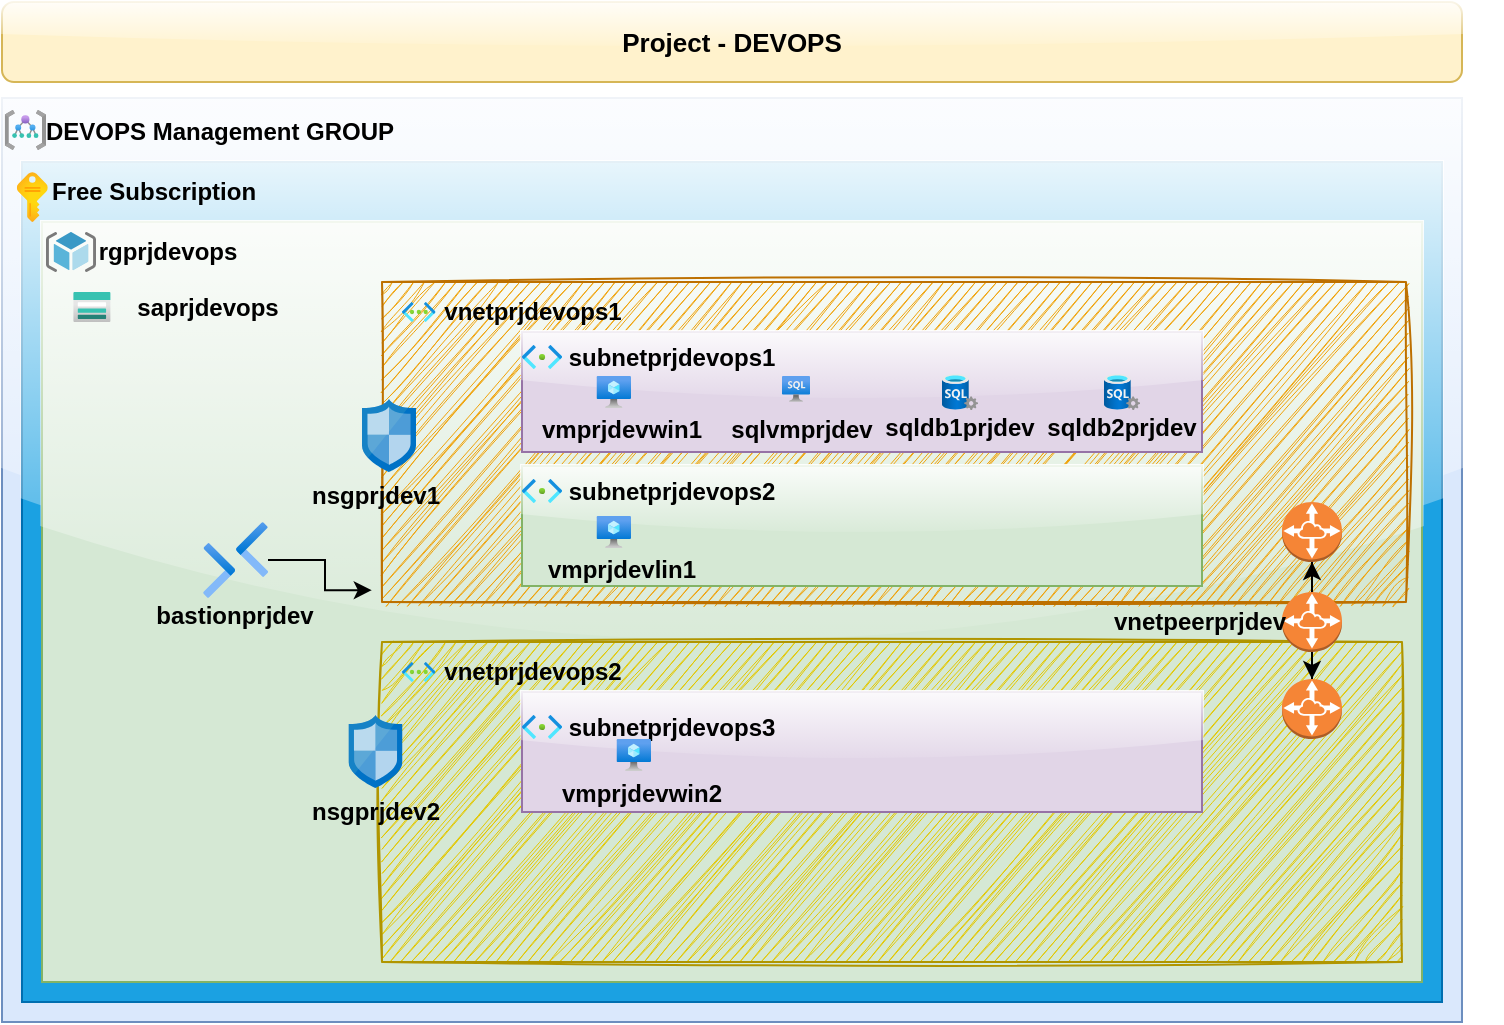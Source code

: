 <mxfile version="24.4.0" type="device">
  <diagram name="Page-1" id="5GorJd14CklO84B1OcnL">
    <mxGraphModel dx="880" dy="542" grid="1" gridSize="10" guides="1" tooltips="1" connect="1" arrows="1" fold="1" page="1" pageScale="1" pageWidth="827" pageHeight="1169" math="0" shadow="0">
      <root>
        <mxCell id="0" />
        <mxCell id="1" parent="0" />
        <mxCell id="tZQyq-lch37ynPJjd143-1" value="&lt;font style=&quot;font-size: 13px;&quot;&gt;&lt;b&gt;Project - DEVOPS&lt;/b&gt;&lt;/font&gt;" style="rounded=1;whiteSpace=wrap;html=1;align=center;labelBackgroundColor=none;fillColor=#fff2cc;strokeColor=#d6b656;shadow=0;glass=1;" vertex="1" parent="1">
          <mxGeometry x="9" y="30" width="730" height="40" as="geometry" />
        </mxCell>
        <mxCell id="tZQyq-lch37ynPJjd143-2" value="" style="rounded=0;whiteSpace=wrap;html=1;align=left;fillColor=#dae8fc;strokeColor=#6c8ebf;glass=1;" vertex="1" parent="1">
          <mxGeometry x="9" y="78" width="730" height="462" as="geometry" />
        </mxCell>
        <mxCell id="tZQyq-lch37ynPJjd143-3" value="&lt;h1 style=&quot;margin-top: 0px;&quot;&gt;&lt;font style=&quot;font-size: 12px;&quot;&gt;DEVOPS Management GROUP&lt;/font&gt;&lt;/h1&gt;" style="text;html=1;whiteSpace=wrap;overflow=hidden;rounded=0;" vertex="1" parent="1">
          <mxGeometry x="29" y="70" width="730" height="40" as="geometry" />
        </mxCell>
        <mxCell id="tZQyq-lch37ynPJjd143-5" value="" style="rounded=0;whiteSpace=wrap;html=1;fillColor=#1ba1e2;strokeColor=#006EAF;glass=1;fontColor=#ffffff;" vertex="1" parent="1">
          <mxGeometry x="19" y="110" width="710" height="420" as="geometry" />
        </mxCell>
        <mxCell id="tZQyq-lch37ynPJjd143-6" value="&lt;h1 style=&quot;margin-top: 0px;&quot;&gt;&lt;font style=&quot;font-size: 12px;&quot;&gt;Free Subscription&lt;/font&gt;&lt;/h1&gt;" style="text;html=1;whiteSpace=wrap;overflow=hidden;rounded=0;" vertex="1" parent="1">
          <mxGeometry x="32" y="100" width="110" height="30" as="geometry" />
        </mxCell>
        <mxCell id="tZQyq-lch37ynPJjd143-8" value="" style="rounded=0;whiteSpace=wrap;html=1;fillColor=#d5e8d4;strokeColor=#82b366;glass=1;" vertex="1" parent="1">
          <mxGeometry x="29" y="140" width="690" height="380" as="geometry" />
        </mxCell>
        <mxCell id="tZQyq-lch37ynPJjd143-9" value="&lt;div style=&quot;line-height: 19px;&quot;&gt;&lt;b&gt;rgprjdevops&lt;/b&gt;&lt;/div&gt;" style="text;html=1;align=center;verticalAlign=middle;whiteSpace=wrap;rounded=0;" vertex="1" parent="1">
          <mxGeometry x="32" y="140" width="120" height="30" as="geometry" />
        </mxCell>
        <mxCell id="tZQyq-lch37ynPJjd143-10" value="" style="image;sketch=0;aspect=fixed;html=1;points=[];align=center;fontSize=12;image=img/lib/mscae/ResourceGroup.svg;" vertex="1" parent="1">
          <mxGeometry x="31" y="145" width="25" height="20" as="geometry" />
        </mxCell>
        <mxCell id="tZQyq-lch37ynPJjd143-11" value="" style="image;aspect=fixed;html=1;points=[];align=center;fontSize=12;image=img/lib/azure2/general/Subscriptions.svg;" vertex="1" parent="1">
          <mxGeometry x="16.41" y="115" width="15.49" height="25" as="geometry" />
        </mxCell>
        <mxCell id="tZQyq-lch37ynPJjd143-12" value="" style="image;aspect=fixed;html=1;points=[];align=center;fontSize=12;image=img/lib/azure2/general/Management_Groups.svg;" vertex="1" parent="1">
          <mxGeometry x="10.37" y="84" width="20.63" height="20" as="geometry" />
        </mxCell>
        <mxCell id="tZQyq-lch37ynPJjd143-15" value="" style="rounded=0;whiteSpace=wrap;html=1;fillColor=#f0a30a;strokeColor=#BD7000;sketch=1;curveFitting=1;jiggle=2;fontColor=#000000;" vertex="1" parent="1">
          <mxGeometry x="199" y="170" width="512" height="160" as="geometry" />
        </mxCell>
        <mxCell id="tZQyq-lch37ynPJjd143-16" value="" style="rounded=0;whiteSpace=wrap;html=1;fillColor=#e3c800;strokeColor=#B09500;sketch=1;curveFitting=1;jiggle=2;fontColor=#000000;" vertex="1" parent="1">
          <mxGeometry x="199" y="350" width="510" height="160" as="geometry" />
        </mxCell>
        <mxCell id="tZQyq-lch37ynPJjd143-17" value="&lt;b&gt;vnetprjdevops1&lt;/b&gt;" style="text;html=1;align=center;verticalAlign=middle;whiteSpace=wrap;rounded=0;" vertex="1" parent="1">
          <mxGeometry x="209" y="175" width="131" height="20" as="geometry" />
        </mxCell>
        <mxCell id="tZQyq-lch37ynPJjd143-18" value="&lt;b&gt;vnetprjdevops2&lt;/b&gt;" style="text;html=1;align=center;verticalAlign=middle;whiteSpace=wrap;rounded=0;" vertex="1" parent="1">
          <mxGeometry x="209" y="355" width="131" height="20" as="geometry" />
        </mxCell>
        <mxCell id="tZQyq-lch37ynPJjd143-19" value="" style="image;aspect=fixed;html=1;points=[];align=center;fontSize=12;image=img/lib/azure2/networking/Virtual_Networks.svg;" vertex="1" parent="1">
          <mxGeometry x="209" y="180" width="16.75" height="10" as="geometry" />
        </mxCell>
        <mxCell id="tZQyq-lch37ynPJjd143-20" value="" style="image;aspect=fixed;html=1;points=[];align=center;fontSize=12;image=img/lib/azure2/networking/Virtual_Networks.svg;" vertex="1" parent="1">
          <mxGeometry x="209" y="360" width="16.75" height="10" as="geometry" />
        </mxCell>
        <mxCell id="tZQyq-lch37ynPJjd143-21" value="" style="rounded=0;whiteSpace=wrap;html=1;fillColor=#e1d5e7;strokeColor=#9673a6;glass=1;" vertex="1" parent="1">
          <mxGeometry x="269" y="195" width="340" height="60" as="geometry" />
        </mxCell>
        <mxCell id="tZQyq-lch37ynPJjd143-22" value="" style="rounded=0;whiteSpace=wrap;html=1;fillColor=#d5e8d4;strokeColor=#82b366;glass=1;" vertex="1" parent="1">
          <mxGeometry x="269" y="262" width="340" height="60" as="geometry" />
        </mxCell>
        <mxCell id="tZQyq-lch37ynPJjd143-23" value="" style="rounded=0;whiteSpace=wrap;html=1;fillColor=#e1d5e7;strokeColor=#9673a6;glass=1;" vertex="1" parent="1">
          <mxGeometry x="269" y="375" width="340" height="60" as="geometry" />
        </mxCell>
        <mxCell id="tZQyq-lch37ynPJjd143-25" value="&lt;b&gt;subnetprjdevops1&lt;/b&gt;" style="text;html=1;align=center;verticalAlign=middle;whiteSpace=wrap;rounded=0;" vertex="1" parent="1">
          <mxGeometry x="289" y="195" width="110" height="25" as="geometry" />
        </mxCell>
        <mxCell id="tZQyq-lch37ynPJjd143-26" value="" style="image;aspect=fixed;html=1;points=[];align=center;fontSize=12;image=img/lib/azure2/networking/Subnet.svg;" vertex="1" parent="1">
          <mxGeometry x="269" y="201.51" width="20" height="11.98" as="geometry" />
        </mxCell>
        <mxCell id="tZQyq-lch37ynPJjd143-29" value="&lt;b&gt;subnetprjdevops2&lt;/b&gt;" style="text;html=1;align=center;verticalAlign=middle;whiteSpace=wrap;rounded=0;" vertex="1" parent="1">
          <mxGeometry x="289" y="262" width="110" height="25" as="geometry" />
        </mxCell>
        <mxCell id="tZQyq-lch37ynPJjd143-30" value="" style="image;aspect=fixed;html=1;points=[];align=center;fontSize=12;image=img/lib/azure2/networking/Subnet.svg;" vertex="1" parent="1">
          <mxGeometry x="269" y="268.51" width="20" height="11.98" as="geometry" />
        </mxCell>
        <mxCell id="tZQyq-lch37ynPJjd143-31" value="&lt;b&gt;subnetprjdevops3&lt;/b&gt;" style="text;html=1;align=center;verticalAlign=middle;whiteSpace=wrap;rounded=0;" vertex="1" parent="1">
          <mxGeometry x="289" y="380" width="110" height="25" as="geometry" />
        </mxCell>
        <mxCell id="tZQyq-lch37ynPJjd143-32" value="" style="image;aspect=fixed;html=1;points=[];align=center;fontSize=12;image=img/lib/azure2/networking/Subnet.svg;" vertex="1" parent="1">
          <mxGeometry x="269" y="386.51" width="20" height="11.98" as="geometry" />
        </mxCell>
        <mxCell id="tZQyq-lch37ynPJjd143-33" value="" style="image;sketch=0;aspect=fixed;html=1;points=[];align=center;fontSize=12;image=img/lib/mscae/Network_Security_Groups_Classic.svg;" vertex="1" parent="1">
          <mxGeometry x="189" y="228.51" width="27" height="36.49" as="geometry" />
        </mxCell>
        <mxCell id="tZQyq-lch37ynPJjd143-34" value="&lt;b&gt;nsgprjdev1&lt;/b&gt;" style="text;html=1;align=center;verticalAlign=middle;whiteSpace=wrap;rounded=0;" vertex="1" parent="1">
          <mxGeometry x="159" y="262" width="73.5" height="30" as="geometry" />
        </mxCell>
        <mxCell id="tZQyq-lch37ynPJjd143-35" value="" style="image;sketch=0;aspect=fixed;html=1;points=[];align=center;fontSize=12;image=img/lib/mscae/Network_Security_Groups_Classic.svg;" vertex="1" parent="1">
          <mxGeometry x="182.25" y="386.51" width="27" height="36.49" as="geometry" />
        </mxCell>
        <mxCell id="tZQyq-lch37ynPJjd143-36" value="&lt;b&gt;nsgprjdev2&lt;/b&gt;" style="text;html=1;align=center;verticalAlign=middle;whiteSpace=wrap;rounded=0;" vertex="1" parent="1">
          <mxGeometry x="165.75" y="420" width="60" height="30" as="geometry" />
        </mxCell>
        <mxCell id="tZQyq-lch37ynPJjd143-37" value="" style="image;aspect=fixed;html=1;points=[];align=center;fontSize=12;image=img/lib/azure2/compute/Virtual_Machine.svg;" vertex="1" parent="1">
          <mxGeometry x="306.25" y="217" width="17.25" height="16" as="geometry" />
        </mxCell>
        <mxCell id="tZQyq-lch37ynPJjd143-40" value="&lt;b&gt;vmprjdevwin1&lt;/b&gt;" style="text;html=1;align=center;verticalAlign=middle;whiteSpace=wrap;rounded=0;" vertex="1" parent="1">
          <mxGeometry x="269" y="230" width="100" height="28.51" as="geometry" />
        </mxCell>
        <mxCell id="tZQyq-lch37ynPJjd143-41" value="" style="image;aspect=fixed;html=1;points=[];align=center;fontSize=12;image=img/lib/azure2/compute/Virtual_Machine.svg;" vertex="1" parent="1">
          <mxGeometry x="306.25" y="287" width="17.25" height="16" as="geometry" />
        </mxCell>
        <mxCell id="tZQyq-lch37ynPJjd143-42" value="&lt;b&gt;vmprjdevlin1&lt;/b&gt;" style="text;html=1;align=center;verticalAlign=middle;whiteSpace=wrap;rounded=0;" vertex="1" parent="1">
          <mxGeometry x="269" y="300" width="100" height="28.51" as="geometry" />
        </mxCell>
        <mxCell id="tZQyq-lch37ynPJjd143-43" value="" style="image;aspect=fixed;html=1;points=[];align=center;fontSize=12;image=img/lib/azure2/compute/Virtual_Machine.svg;" vertex="1" parent="1">
          <mxGeometry x="316.25" y="398.49" width="17.25" height="16" as="geometry" />
        </mxCell>
        <mxCell id="tZQyq-lch37ynPJjd143-44" value="&lt;b&gt;vmprjdevwin2&lt;/b&gt;" style="text;html=1;align=center;verticalAlign=middle;whiteSpace=wrap;rounded=0;" vertex="1" parent="1">
          <mxGeometry x="279" y="411.49" width="100" height="28.51" as="geometry" />
        </mxCell>
        <mxCell id="tZQyq-lch37ynPJjd143-46" value="" style="image;aspect=fixed;html=1;points=[];align=center;fontSize=12;image=img/lib/azure2/databases/Azure_SQL_VM.svg;" vertex="1" parent="1">
          <mxGeometry x="399" y="216.87" width="14" height="13.13" as="geometry" />
        </mxCell>
        <mxCell id="tZQyq-lch37ynPJjd143-47" value="&lt;b&gt;sqlvmprjdev&lt;/b&gt;" style="text;html=1;align=center;verticalAlign=middle;whiteSpace=wrap;rounded=0;" vertex="1" parent="1">
          <mxGeometry x="359" y="230" width="100" height="28.51" as="geometry" />
        </mxCell>
        <mxCell id="tZQyq-lch37ynPJjd143-48" value="" style="image;aspect=fixed;html=1;points=[];align=center;fontSize=12;image=img/lib/azure2/databases/SQL_Server.svg;" vertex="1" parent="1">
          <mxGeometry x="479" y="216" width="18" height="18" as="geometry" />
        </mxCell>
        <mxCell id="tZQyq-lch37ynPJjd143-49" value="&lt;b&gt;sqldb1prjdev&lt;/b&gt;" style="text;html=1;align=center;verticalAlign=middle;whiteSpace=wrap;rounded=0;" vertex="1" parent="1">
          <mxGeometry x="438" y="228.51" width="100" height="28.51" as="geometry" />
        </mxCell>
        <mxCell id="tZQyq-lch37ynPJjd143-50" value="" style="image;aspect=fixed;html=1;points=[];align=center;fontSize=12;image=img/lib/azure2/databases/SQL_Server.svg;" vertex="1" parent="1">
          <mxGeometry x="560" y="216" width="18" height="18" as="geometry" />
        </mxCell>
        <mxCell id="tZQyq-lch37ynPJjd143-51" value="&lt;b&gt;sqldb2prjdev&lt;/b&gt;" style="text;html=1;align=center;verticalAlign=middle;whiteSpace=wrap;rounded=0;" vertex="1" parent="1">
          <mxGeometry x="519" y="228.51" width="100" height="28.51" as="geometry" />
        </mxCell>
        <mxCell id="tZQyq-lch37ynPJjd143-54" value="" style="edgeStyle=orthogonalEdgeStyle;rounded=0;orthogonalLoop=1;jettySize=auto;html=1;" edge="1" parent="1" source="tZQyq-lch37ynPJjd143-52" target="tZQyq-lch37ynPJjd143-53">
          <mxGeometry relative="1" as="geometry" />
        </mxCell>
        <mxCell id="tZQyq-lch37ynPJjd143-56" value="" style="edgeStyle=orthogonalEdgeStyle;rounded=0;orthogonalLoop=1;jettySize=auto;html=1;" edge="1" parent="1" source="tZQyq-lch37ynPJjd143-52" target="tZQyq-lch37ynPJjd143-55">
          <mxGeometry relative="1" as="geometry" />
        </mxCell>
        <mxCell id="tZQyq-lch37ynPJjd143-52" value="" style="outlineConnect=0;dashed=0;verticalLabelPosition=bottom;verticalAlign=top;align=center;html=1;shape=mxgraph.aws3.vpc_peering;fillColor=#F58536;gradientColor=none;" vertex="1" parent="1">
          <mxGeometry x="649" y="325" width="30" height="30" as="geometry" />
        </mxCell>
        <mxCell id="tZQyq-lch37ynPJjd143-53" value="" style="outlineConnect=0;dashed=0;verticalLabelPosition=bottom;verticalAlign=top;align=center;html=1;shape=mxgraph.aws3.vpc_peering;fillColor=#F58536;gradientColor=none;" vertex="1" parent="1">
          <mxGeometry x="649" y="280" width="30" height="30" as="geometry" />
        </mxCell>
        <mxCell id="tZQyq-lch37ynPJjd143-55" value="" style="outlineConnect=0;dashed=0;verticalLabelPosition=bottom;verticalAlign=top;align=center;html=1;shape=mxgraph.aws3.vpc_peering;fillColor=#F58536;gradientColor=none;" vertex="1" parent="1">
          <mxGeometry x="649" y="368.49" width="30" height="30" as="geometry" />
        </mxCell>
        <mxCell id="tZQyq-lch37ynPJjd143-58" value="&lt;b&gt;vnetpeerprjdev&lt;/b&gt;" style="text;html=1;align=center;verticalAlign=middle;whiteSpace=wrap;rounded=0;" vertex="1" parent="1">
          <mxGeometry x="578" y="325" width="60" height="30" as="geometry" />
        </mxCell>
        <mxCell id="tZQyq-lch37ynPJjd143-60" value="" style="image;aspect=fixed;html=1;points=[];align=center;fontSize=12;image=img/lib/azure2/networking/Bastions.svg;" vertex="1" parent="1">
          <mxGeometry x="109.59" y="290" width="32.41" height="38" as="geometry" />
        </mxCell>
        <mxCell id="tZQyq-lch37ynPJjd143-64" value="&lt;b&gt;bastionprjdev&lt;/b&gt;" style="text;html=1;align=center;verticalAlign=middle;whiteSpace=wrap;rounded=0;" vertex="1" parent="1">
          <mxGeometry x="84.29" y="322" width="83" height="30" as="geometry" />
        </mxCell>
        <mxCell id="tZQyq-lch37ynPJjd143-65" style="edgeStyle=orthogonalEdgeStyle;rounded=0;orthogonalLoop=1;jettySize=auto;html=1;entryX=-0.01;entryY=0.963;entryDx=0;entryDy=0;entryPerimeter=0;" edge="1" parent="1" source="tZQyq-lch37ynPJjd143-60" target="tZQyq-lch37ynPJjd143-15">
          <mxGeometry relative="1" as="geometry" />
        </mxCell>
        <mxCell id="tZQyq-lch37ynPJjd143-66" value="" style="image;aspect=fixed;html=1;points=[];align=center;fontSize=12;image=img/lib/azure2/storage/Storage_Accounts.svg;" vertex="1" parent="1">
          <mxGeometry x="44.59" y="175" width="18.75" height="15" as="geometry" />
        </mxCell>
        <mxCell id="tZQyq-lch37ynPJjd143-67" value="&lt;b&gt;saprjdevops&lt;/b&gt;" style="text;html=1;align=center;verticalAlign=middle;whiteSpace=wrap;rounded=0;" vertex="1" parent="1">
          <mxGeometry x="82" y="167.5" width="60" height="30" as="geometry" />
        </mxCell>
      </root>
    </mxGraphModel>
  </diagram>
</mxfile>
